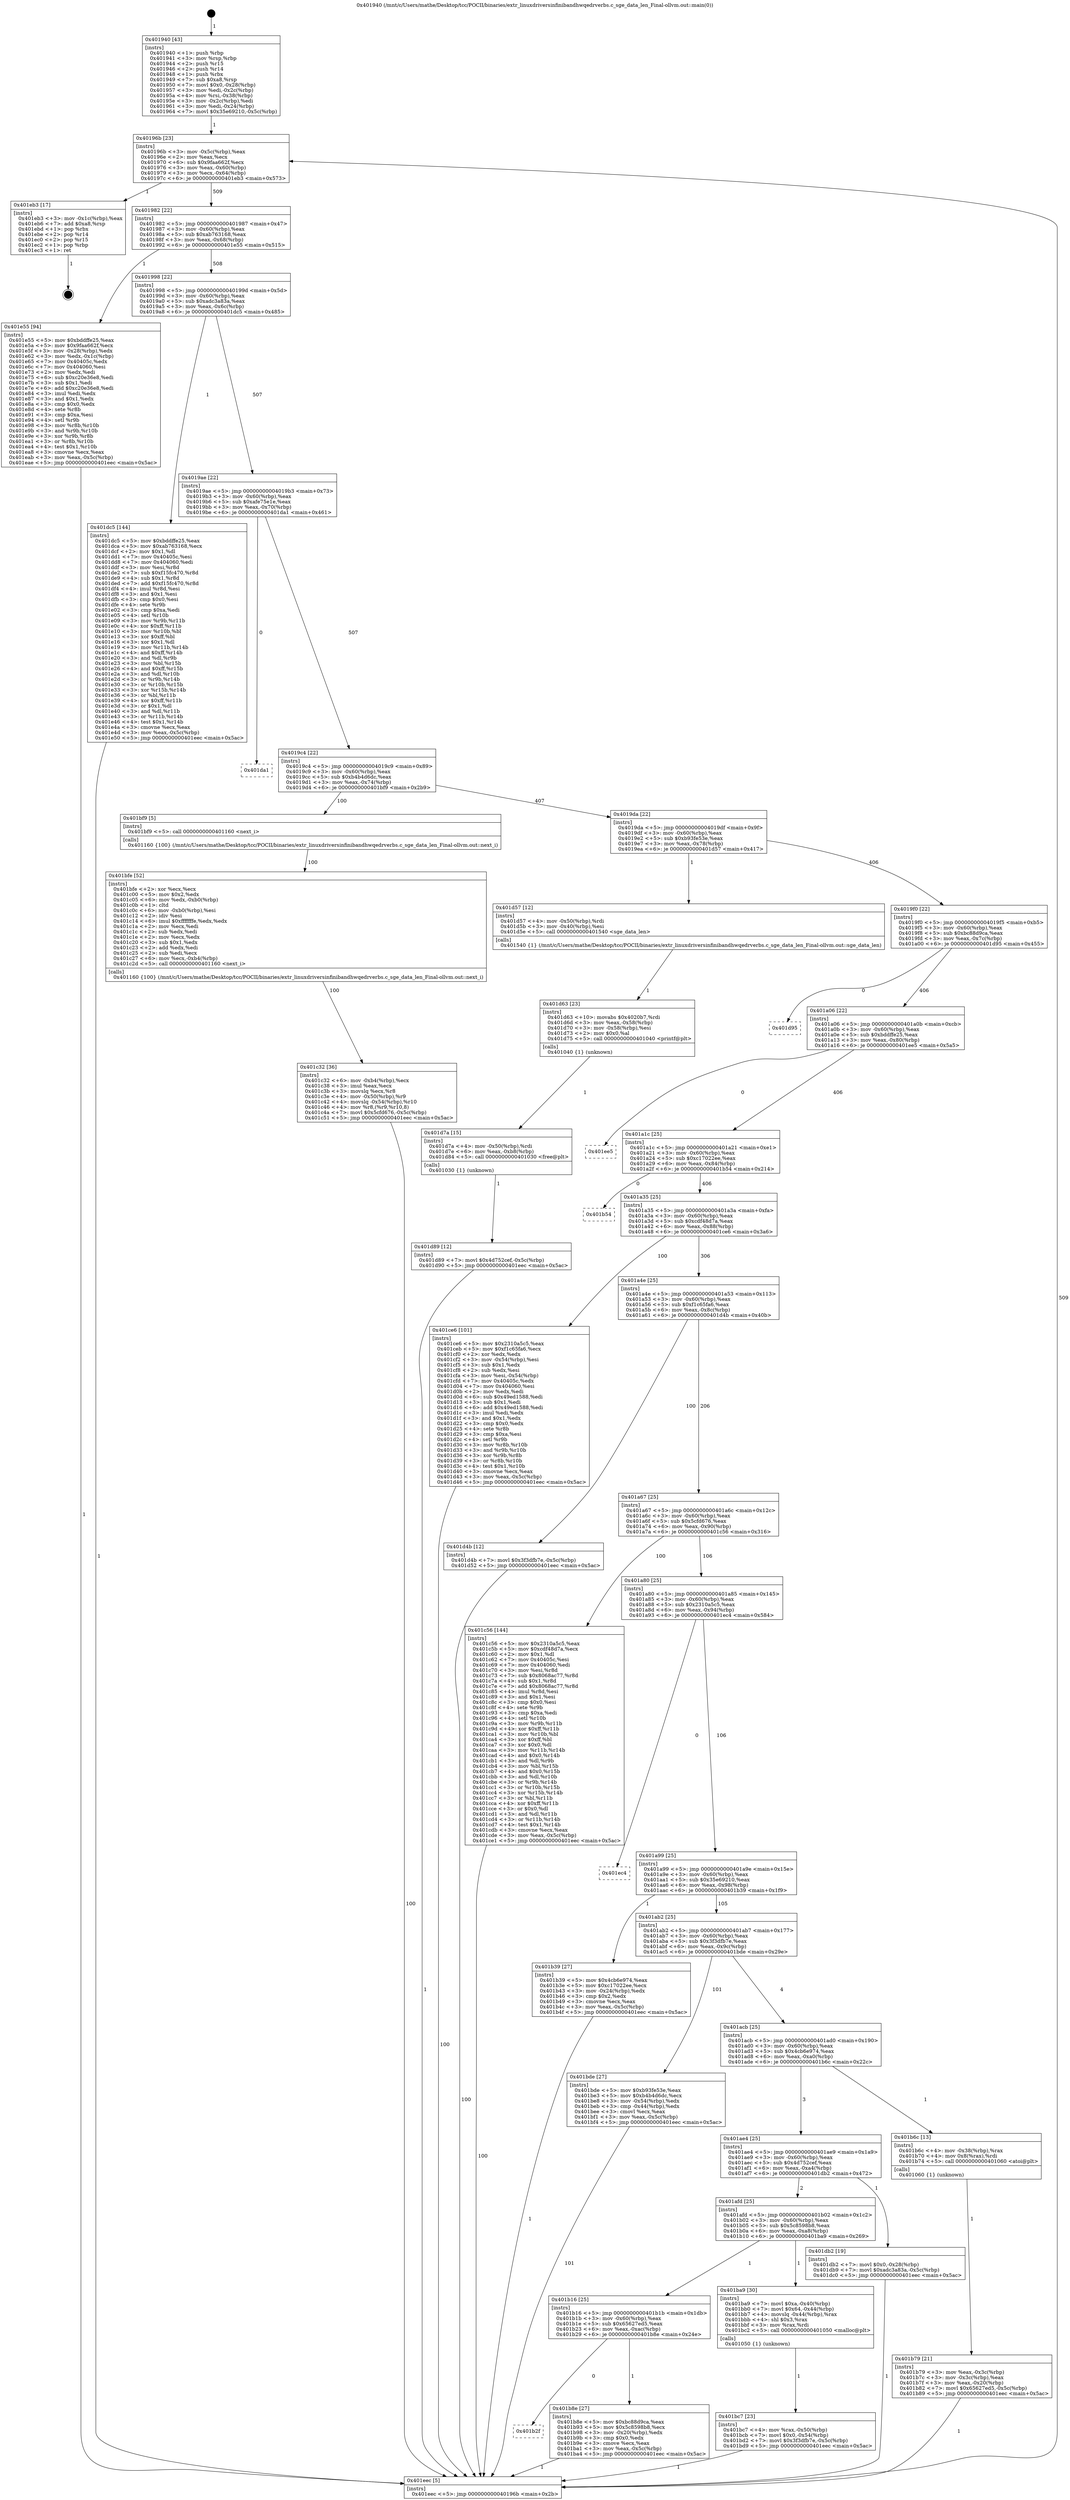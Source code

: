 digraph "0x401940" {
  label = "0x401940 (/mnt/c/Users/mathe/Desktop/tcc/POCII/binaries/extr_linuxdriversinfinibandhwqedrverbs.c_sge_data_len_Final-ollvm.out::main(0))"
  labelloc = "t"
  node[shape=record]

  Entry [label="",width=0.3,height=0.3,shape=circle,fillcolor=black,style=filled]
  "0x40196b" [label="{
     0x40196b [23]\l
     | [instrs]\l
     &nbsp;&nbsp;0x40196b \<+3\>: mov -0x5c(%rbp),%eax\l
     &nbsp;&nbsp;0x40196e \<+2\>: mov %eax,%ecx\l
     &nbsp;&nbsp;0x401970 \<+6\>: sub $0x9faa662f,%ecx\l
     &nbsp;&nbsp;0x401976 \<+3\>: mov %eax,-0x60(%rbp)\l
     &nbsp;&nbsp;0x401979 \<+3\>: mov %ecx,-0x64(%rbp)\l
     &nbsp;&nbsp;0x40197c \<+6\>: je 0000000000401eb3 \<main+0x573\>\l
  }"]
  "0x401eb3" [label="{
     0x401eb3 [17]\l
     | [instrs]\l
     &nbsp;&nbsp;0x401eb3 \<+3\>: mov -0x1c(%rbp),%eax\l
     &nbsp;&nbsp;0x401eb6 \<+7\>: add $0xa8,%rsp\l
     &nbsp;&nbsp;0x401ebd \<+1\>: pop %rbx\l
     &nbsp;&nbsp;0x401ebe \<+2\>: pop %r14\l
     &nbsp;&nbsp;0x401ec0 \<+2\>: pop %r15\l
     &nbsp;&nbsp;0x401ec2 \<+1\>: pop %rbp\l
     &nbsp;&nbsp;0x401ec3 \<+1\>: ret\l
  }"]
  "0x401982" [label="{
     0x401982 [22]\l
     | [instrs]\l
     &nbsp;&nbsp;0x401982 \<+5\>: jmp 0000000000401987 \<main+0x47\>\l
     &nbsp;&nbsp;0x401987 \<+3\>: mov -0x60(%rbp),%eax\l
     &nbsp;&nbsp;0x40198a \<+5\>: sub $0xab763168,%eax\l
     &nbsp;&nbsp;0x40198f \<+3\>: mov %eax,-0x68(%rbp)\l
     &nbsp;&nbsp;0x401992 \<+6\>: je 0000000000401e55 \<main+0x515\>\l
  }"]
  Exit [label="",width=0.3,height=0.3,shape=circle,fillcolor=black,style=filled,peripheries=2]
  "0x401e55" [label="{
     0x401e55 [94]\l
     | [instrs]\l
     &nbsp;&nbsp;0x401e55 \<+5\>: mov $0xbddffe25,%eax\l
     &nbsp;&nbsp;0x401e5a \<+5\>: mov $0x9faa662f,%ecx\l
     &nbsp;&nbsp;0x401e5f \<+3\>: mov -0x28(%rbp),%edx\l
     &nbsp;&nbsp;0x401e62 \<+3\>: mov %edx,-0x1c(%rbp)\l
     &nbsp;&nbsp;0x401e65 \<+7\>: mov 0x40405c,%edx\l
     &nbsp;&nbsp;0x401e6c \<+7\>: mov 0x404060,%esi\l
     &nbsp;&nbsp;0x401e73 \<+2\>: mov %edx,%edi\l
     &nbsp;&nbsp;0x401e75 \<+6\>: sub $0xc20e36e8,%edi\l
     &nbsp;&nbsp;0x401e7b \<+3\>: sub $0x1,%edi\l
     &nbsp;&nbsp;0x401e7e \<+6\>: add $0xc20e36e8,%edi\l
     &nbsp;&nbsp;0x401e84 \<+3\>: imul %edi,%edx\l
     &nbsp;&nbsp;0x401e87 \<+3\>: and $0x1,%edx\l
     &nbsp;&nbsp;0x401e8a \<+3\>: cmp $0x0,%edx\l
     &nbsp;&nbsp;0x401e8d \<+4\>: sete %r8b\l
     &nbsp;&nbsp;0x401e91 \<+3\>: cmp $0xa,%esi\l
     &nbsp;&nbsp;0x401e94 \<+4\>: setl %r9b\l
     &nbsp;&nbsp;0x401e98 \<+3\>: mov %r8b,%r10b\l
     &nbsp;&nbsp;0x401e9b \<+3\>: and %r9b,%r10b\l
     &nbsp;&nbsp;0x401e9e \<+3\>: xor %r9b,%r8b\l
     &nbsp;&nbsp;0x401ea1 \<+3\>: or %r8b,%r10b\l
     &nbsp;&nbsp;0x401ea4 \<+4\>: test $0x1,%r10b\l
     &nbsp;&nbsp;0x401ea8 \<+3\>: cmovne %ecx,%eax\l
     &nbsp;&nbsp;0x401eab \<+3\>: mov %eax,-0x5c(%rbp)\l
     &nbsp;&nbsp;0x401eae \<+5\>: jmp 0000000000401eec \<main+0x5ac\>\l
  }"]
  "0x401998" [label="{
     0x401998 [22]\l
     | [instrs]\l
     &nbsp;&nbsp;0x401998 \<+5\>: jmp 000000000040199d \<main+0x5d\>\l
     &nbsp;&nbsp;0x40199d \<+3\>: mov -0x60(%rbp),%eax\l
     &nbsp;&nbsp;0x4019a0 \<+5\>: sub $0xadc3a83a,%eax\l
     &nbsp;&nbsp;0x4019a5 \<+3\>: mov %eax,-0x6c(%rbp)\l
     &nbsp;&nbsp;0x4019a8 \<+6\>: je 0000000000401dc5 \<main+0x485\>\l
  }"]
  "0x401d89" [label="{
     0x401d89 [12]\l
     | [instrs]\l
     &nbsp;&nbsp;0x401d89 \<+7\>: movl $0x4d752cef,-0x5c(%rbp)\l
     &nbsp;&nbsp;0x401d90 \<+5\>: jmp 0000000000401eec \<main+0x5ac\>\l
  }"]
  "0x401dc5" [label="{
     0x401dc5 [144]\l
     | [instrs]\l
     &nbsp;&nbsp;0x401dc5 \<+5\>: mov $0xbddffe25,%eax\l
     &nbsp;&nbsp;0x401dca \<+5\>: mov $0xab763168,%ecx\l
     &nbsp;&nbsp;0x401dcf \<+2\>: mov $0x1,%dl\l
     &nbsp;&nbsp;0x401dd1 \<+7\>: mov 0x40405c,%esi\l
     &nbsp;&nbsp;0x401dd8 \<+7\>: mov 0x404060,%edi\l
     &nbsp;&nbsp;0x401ddf \<+3\>: mov %esi,%r8d\l
     &nbsp;&nbsp;0x401de2 \<+7\>: sub $0xf15fc470,%r8d\l
     &nbsp;&nbsp;0x401de9 \<+4\>: sub $0x1,%r8d\l
     &nbsp;&nbsp;0x401ded \<+7\>: add $0xf15fc470,%r8d\l
     &nbsp;&nbsp;0x401df4 \<+4\>: imul %r8d,%esi\l
     &nbsp;&nbsp;0x401df8 \<+3\>: and $0x1,%esi\l
     &nbsp;&nbsp;0x401dfb \<+3\>: cmp $0x0,%esi\l
     &nbsp;&nbsp;0x401dfe \<+4\>: sete %r9b\l
     &nbsp;&nbsp;0x401e02 \<+3\>: cmp $0xa,%edi\l
     &nbsp;&nbsp;0x401e05 \<+4\>: setl %r10b\l
     &nbsp;&nbsp;0x401e09 \<+3\>: mov %r9b,%r11b\l
     &nbsp;&nbsp;0x401e0c \<+4\>: xor $0xff,%r11b\l
     &nbsp;&nbsp;0x401e10 \<+3\>: mov %r10b,%bl\l
     &nbsp;&nbsp;0x401e13 \<+3\>: xor $0xff,%bl\l
     &nbsp;&nbsp;0x401e16 \<+3\>: xor $0x1,%dl\l
     &nbsp;&nbsp;0x401e19 \<+3\>: mov %r11b,%r14b\l
     &nbsp;&nbsp;0x401e1c \<+4\>: and $0xff,%r14b\l
     &nbsp;&nbsp;0x401e20 \<+3\>: and %dl,%r9b\l
     &nbsp;&nbsp;0x401e23 \<+3\>: mov %bl,%r15b\l
     &nbsp;&nbsp;0x401e26 \<+4\>: and $0xff,%r15b\l
     &nbsp;&nbsp;0x401e2a \<+3\>: and %dl,%r10b\l
     &nbsp;&nbsp;0x401e2d \<+3\>: or %r9b,%r14b\l
     &nbsp;&nbsp;0x401e30 \<+3\>: or %r10b,%r15b\l
     &nbsp;&nbsp;0x401e33 \<+3\>: xor %r15b,%r14b\l
     &nbsp;&nbsp;0x401e36 \<+3\>: or %bl,%r11b\l
     &nbsp;&nbsp;0x401e39 \<+4\>: xor $0xff,%r11b\l
     &nbsp;&nbsp;0x401e3d \<+3\>: or $0x1,%dl\l
     &nbsp;&nbsp;0x401e40 \<+3\>: and %dl,%r11b\l
     &nbsp;&nbsp;0x401e43 \<+3\>: or %r11b,%r14b\l
     &nbsp;&nbsp;0x401e46 \<+4\>: test $0x1,%r14b\l
     &nbsp;&nbsp;0x401e4a \<+3\>: cmovne %ecx,%eax\l
     &nbsp;&nbsp;0x401e4d \<+3\>: mov %eax,-0x5c(%rbp)\l
     &nbsp;&nbsp;0x401e50 \<+5\>: jmp 0000000000401eec \<main+0x5ac\>\l
  }"]
  "0x4019ae" [label="{
     0x4019ae [22]\l
     | [instrs]\l
     &nbsp;&nbsp;0x4019ae \<+5\>: jmp 00000000004019b3 \<main+0x73\>\l
     &nbsp;&nbsp;0x4019b3 \<+3\>: mov -0x60(%rbp),%eax\l
     &nbsp;&nbsp;0x4019b6 \<+5\>: sub $0xafe75e1e,%eax\l
     &nbsp;&nbsp;0x4019bb \<+3\>: mov %eax,-0x70(%rbp)\l
     &nbsp;&nbsp;0x4019be \<+6\>: je 0000000000401da1 \<main+0x461\>\l
  }"]
  "0x401d7a" [label="{
     0x401d7a [15]\l
     | [instrs]\l
     &nbsp;&nbsp;0x401d7a \<+4\>: mov -0x50(%rbp),%rdi\l
     &nbsp;&nbsp;0x401d7e \<+6\>: mov %eax,-0xb8(%rbp)\l
     &nbsp;&nbsp;0x401d84 \<+5\>: call 0000000000401030 \<free@plt\>\l
     | [calls]\l
     &nbsp;&nbsp;0x401030 \{1\} (unknown)\l
  }"]
  "0x401da1" [label="{
     0x401da1\l
  }", style=dashed]
  "0x4019c4" [label="{
     0x4019c4 [22]\l
     | [instrs]\l
     &nbsp;&nbsp;0x4019c4 \<+5\>: jmp 00000000004019c9 \<main+0x89\>\l
     &nbsp;&nbsp;0x4019c9 \<+3\>: mov -0x60(%rbp),%eax\l
     &nbsp;&nbsp;0x4019cc \<+5\>: sub $0xb4b4d6dc,%eax\l
     &nbsp;&nbsp;0x4019d1 \<+3\>: mov %eax,-0x74(%rbp)\l
     &nbsp;&nbsp;0x4019d4 \<+6\>: je 0000000000401bf9 \<main+0x2b9\>\l
  }"]
  "0x401d63" [label="{
     0x401d63 [23]\l
     | [instrs]\l
     &nbsp;&nbsp;0x401d63 \<+10\>: movabs $0x4020b7,%rdi\l
     &nbsp;&nbsp;0x401d6d \<+3\>: mov %eax,-0x58(%rbp)\l
     &nbsp;&nbsp;0x401d70 \<+3\>: mov -0x58(%rbp),%esi\l
     &nbsp;&nbsp;0x401d73 \<+2\>: mov $0x0,%al\l
     &nbsp;&nbsp;0x401d75 \<+5\>: call 0000000000401040 \<printf@plt\>\l
     | [calls]\l
     &nbsp;&nbsp;0x401040 \{1\} (unknown)\l
  }"]
  "0x401bf9" [label="{
     0x401bf9 [5]\l
     | [instrs]\l
     &nbsp;&nbsp;0x401bf9 \<+5\>: call 0000000000401160 \<next_i\>\l
     | [calls]\l
     &nbsp;&nbsp;0x401160 \{100\} (/mnt/c/Users/mathe/Desktop/tcc/POCII/binaries/extr_linuxdriversinfinibandhwqedrverbs.c_sge_data_len_Final-ollvm.out::next_i)\l
  }"]
  "0x4019da" [label="{
     0x4019da [22]\l
     | [instrs]\l
     &nbsp;&nbsp;0x4019da \<+5\>: jmp 00000000004019df \<main+0x9f\>\l
     &nbsp;&nbsp;0x4019df \<+3\>: mov -0x60(%rbp),%eax\l
     &nbsp;&nbsp;0x4019e2 \<+5\>: sub $0xb93fe53e,%eax\l
     &nbsp;&nbsp;0x4019e7 \<+3\>: mov %eax,-0x78(%rbp)\l
     &nbsp;&nbsp;0x4019ea \<+6\>: je 0000000000401d57 \<main+0x417\>\l
  }"]
  "0x401c32" [label="{
     0x401c32 [36]\l
     | [instrs]\l
     &nbsp;&nbsp;0x401c32 \<+6\>: mov -0xb4(%rbp),%ecx\l
     &nbsp;&nbsp;0x401c38 \<+3\>: imul %eax,%ecx\l
     &nbsp;&nbsp;0x401c3b \<+3\>: movslq %ecx,%r8\l
     &nbsp;&nbsp;0x401c3e \<+4\>: mov -0x50(%rbp),%r9\l
     &nbsp;&nbsp;0x401c42 \<+4\>: movslq -0x54(%rbp),%r10\l
     &nbsp;&nbsp;0x401c46 \<+4\>: mov %r8,(%r9,%r10,8)\l
     &nbsp;&nbsp;0x401c4a \<+7\>: movl $0x5cfd676,-0x5c(%rbp)\l
     &nbsp;&nbsp;0x401c51 \<+5\>: jmp 0000000000401eec \<main+0x5ac\>\l
  }"]
  "0x401d57" [label="{
     0x401d57 [12]\l
     | [instrs]\l
     &nbsp;&nbsp;0x401d57 \<+4\>: mov -0x50(%rbp),%rdi\l
     &nbsp;&nbsp;0x401d5b \<+3\>: mov -0x40(%rbp),%esi\l
     &nbsp;&nbsp;0x401d5e \<+5\>: call 0000000000401540 \<sge_data_len\>\l
     | [calls]\l
     &nbsp;&nbsp;0x401540 \{1\} (/mnt/c/Users/mathe/Desktop/tcc/POCII/binaries/extr_linuxdriversinfinibandhwqedrverbs.c_sge_data_len_Final-ollvm.out::sge_data_len)\l
  }"]
  "0x4019f0" [label="{
     0x4019f0 [22]\l
     | [instrs]\l
     &nbsp;&nbsp;0x4019f0 \<+5\>: jmp 00000000004019f5 \<main+0xb5\>\l
     &nbsp;&nbsp;0x4019f5 \<+3\>: mov -0x60(%rbp),%eax\l
     &nbsp;&nbsp;0x4019f8 \<+5\>: sub $0xbc88d9ca,%eax\l
     &nbsp;&nbsp;0x4019fd \<+3\>: mov %eax,-0x7c(%rbp)\l
     &nbsp;&nbsp;0x401a00 \<+6\>: je 0000000000401d95 \<main+0x455\>\l
  }"]
  "0x401bfe" [label="{
     0x401bfe [52]\l
     | [instrs]\l
     &nbsp;&nbsp;0x401bfe \<+2\>: xor %ecx,%ecx\l
     &nbsp;&nbsp;0x401c00 \<+5\>: mov $0x2,%edx\l
     &nbsp;&nbsp;0x401c05 \<+6\>: mov %edx,-0xb0(%rbp)\l
     &nbsp;&nbsp;0x401c0b \<+1\>: cltd\l
     &nbsp;&nbsp;0x401c0c \<+6\>: mov -0xb0(%rbp),%esi\l
     &nbsp;&nbsp;0x401c12 \<+2\>: idiv %esi\l
     &nbsp;&nbsp;0x401c14 \<+6\>: imul $0xfffffffe,%edx,%edx\l
     &nbsp;&nbsp;0x401c1a \<+2\>: mov %ecx,%edi\l
     &nbsp;&nbsp;0x401c1c \<+2\>: sub %edx,%edi\l
     &nbsp;&nbsp;0x401c1e \<+2\>: mov %ecx,%edx\l
     &nbsp;&nbsp;0x401c20 \<+3\>: sub $0x1,%edx\l
     &nbsp;&nbsp;0x401c23 \<+2\>: add %edx,%edi\l
     &nbsp;&nbsp;0x401c25 \<+2\>: sub %edi,%ecx\l
     &nbsp;&nbsp;0x401c27 \<+6\>: mov %ecx,-0xb4(%rbp)\l
     &nbsp;&nbsp;0x401c2d \<+5\>: call 0000000000401160 \<next_i\>\l
     | [calls]\l
     &nbsp;&nbsp;0x401160 \{100\} (/mnt/c/Users/mathe/Desktop/tcc/POCII/binaries/extr_linuxdriversinfinibandhwqedrverbs.c_sge_data_len_Final-ollvm.out::next_i)\l
  }"]
  "0x401d95" [label="{
     0x401d95\l
  }", style=dashed]
  "0x401a06" [label="{
     0x401a06 [22]\l
     | [instrs]\l
     &nbsp;&nbsp;0x401a06 \<+5\>: jmp 0000000000401a0b \<main+0xcb\>\l
     &nbsp;&nbsp;0x401a0b \<+3\>: mov -0x60(%rbp),%eax\l
     &nbsp;&nbsp;0x401a0e \<+5\>: sub $0xbddffe25,%eax\l
     &nbsp;&nbsp;0x401a13 \<+3\>: mov %eax,-0x80(%rbp)\l
     &nbsp;&nbsp;0x401a16 \<+6\>: je 0000000000401ee5 \<main+0x5a5\>\l
  }"]
  "0x401bc7" [label="{
     0x401bc7 [23]\l
     | [instrs]\l
     &nbsp;&nbsp;0x401bc7 \<+4\>: mov %rax,-0x50(%rbp)\l
     &nbsp;&nbsp;0x401bcb \<+7\>: movl $0x0,-0x54(%rbp)\l
     &nbsp;&nbsp;0x401bd2 \<+7\>: movl $0x3f3dfb7e,-0x5c(%rbp)\l
     &nbsp;&nbsp;0x401bd9 \<+5\>: jmp 0000000000401eec \<main+0x5ac\>\l
  }"]
  "0x401ee5" [label="{
     0x401ee5\l
  }", style=dashed]
  "0x401a1c" [label="{
     0x401a1c [25]\l
     | [instrs]\l
     &nbsp;&nbsp;0x401a1c \<+5\>: jmp 0000000000401a21 \<main+0xe1\>\l
     &nbsp;&nbsp;0x401a21 \<+3\>: mov -0x60(%rbp),%eax\l
     &nbsp;&nbsp;0x401a24 \<+5\>: sub $0xc17022ee,%eax\l
     &nbsp;&nbsp;0x401a29 \<+6\>: mov %eax,-0x84(%rbp)\l
     &nbsp;&nbsp;0x401a2f \<+6\>: je 0000000000401b54 \<main+0x214\>\l
  }"]
  "0x401b2f" [label="{
     0x401b2f\l
  }", style=dashed]
  "0x401b54" [label="{
     0x401b54\l
  }", style=dashed]
  "0x401a35" [label="{
     0x401a35 [25]\l
     | [instrs]\l
     &nbsp;&nbsp;0x401a35 \<+5\>: jmp 0000000000401a3a \<main+0xfa\>\l
     &nbsp;&nbsp;0x401a3a \<+3\>: mov -0x60(%rbp),%eax\l
     &nbsp;&nbsp;0x401a3d \<+5\>: sub $0xcdf48d7a,%eax\l
     &nbsp;&nbsp;0x401a42 \<+6\>: mov %eax,-0x88(%rbp)\l
     &nbsp;&nbsp;0x401a48 \<+6\>: je 0000000000401ce6 \<main+0x3a6\>\l
  }"]
  "0x401b8e" [label="{
     0x401b8e [27]\l
     | [instrs]\l
     &nbsp;&nbsp;0x401b8e \<+5\>: mov $0xbc88d9ca,%eax\l
     &nbsp;&nbsp;0x401b93 \<+5\>: mov $0x5c8598b8,%ecx\l
     &nbsp;&nbsp;0x401b98 \<+3\>: mov -0x20(%rbp),%edx\l
     &nbsp;&nbsp;0x401b9b \<+3\>: cmp $0x0,%edx\l
     &nbsp;&nbsp;0x401b9e \<+3\>: cmove %ecx,%eax\l
     &nbsp;&nbsp;0x401ba1 \<+3\>: mov %eax,-0x5c(%rbp)\l
     &nbsp;&nbsp;0x401ba4 \<+5\>: jmp 0000000000401eec \<main+0x5ac\>\l
  }"]
  "0x401ce6" [label="{
     0x401ce6 [101]\l
     | [instrs]\l
     &nbsp;&nbsp;0x401ce6 \<+5\>: mov $0x2310a5c5,%eax\l
     &nbsp;&nbsp;0x401ceb \<+5\>: mov $0xf1c65fa6,%ecx\l
     &nbsp;&nbsp;0x401cf0 \<+2\>: xor %edx,%edx\l
     &nbsp;&nbsp;0x401cf2 \<+3\>: mov -0x54(%rbp),%esi\l
     &nbsp;&nbsp;0x401cf5 \<+3\>: sub $0x1,%edx\l
     &nbsp;&nbsp;0x401cf8 \<+2\>: sub %edx,%esi\l
     &nbsp;&nbsp;0x401cfa \<+3\>: mov %esi,-0x54(%rbp)\l
     &nbsp;&nbsp;0x401cfd \<+7\>: mov 0x40405c,%edx\l
     &nbsp;&nbsp;0x401d04 \<+7\>: mov 0x404060,%esi\l
     &nbsp;&nbsp;0x401d0b \<+2\>: mov %edx,%edi\l
     &nbsp;&nbsp;0x401d0d \<+6\>: sub $0x49ed1588,%edi\l
     &nbsp;&nbsp;0x401d13 \<+3\>: sub $0x1,%edi\l
     &nbsp;&nbsp;0x401d16 \<+6\>: add $0x49ed1588,%edi\l
     &nbsp;&nbsp;0x401d1c \<+3\>: imul %edi,%edx\l
     &nbsp;&nbsp;0x401d1f \<+3\>: and $0x1,%edx\l
     &nbsp;&nbsp;0x401d22 \<+3\>: cmp $0x0,%edx\l
     &nbsp;&nbsp;0x401d25 \<+4\>: sete %r8b\l
     &nbsp;&nbsp;0x401d29 \<+3\>: cmp $0xa,%esi\l
     &nbsp;&nbsp;0x401d2c \<+4\>: setl %r9b\l
     &nbsp;&nbsp;0x401d30 \<+3\>: mov %r8b,%r10b\l
     &nbsp;&nbsp;0x401d33 \<+3\>: and %r9b,%r10b\l
     &nbsp;&nbsp;0x401d36 \<+3\>: xor %r9b,%r8b\l
     &nbsp;&nbsp;0x401d39 \<+3\>: or %r8b,%r10b\l
     &nbsp;&nbsp;0x401d3c \<+4\>: test $0x1,%r10b\l
     &nbsp;&nbsp;0x401d40 \<+3\>: cmovne %ecx,%eax\l
     &nbsp;&nbsp;0x401d43 \<+3\>: mov %eax,-0x5c(%rbp)\l
     &nbsp;&nbsp;0x401d46 \<+5\>: jmp 0000000000401eec \<main+0x5ac\>\l
  }"]
  "0x401a4e" [label="{
     0x401a4e [25]\l
     | [instrs]\l
     &nbsp;&nbsp;0x401a4e \<+5\>: jmp 0000000000401a53 \<main+0x113\>\l
     &nbsp;&nbsp;0x401a53 \<+3\>: mov -0x60(%rbp),%eax\l
     &nbsp;&nbsp;0x401a56 \<+5\>: sub $0xf1c65fa6,%eax\l
     &nbsp;&nbsp;0x401a5b \<+6\>: mov %eax,-0x8c(%rbp)\l
     &nbsp;&nbsp;0x401a61 \<+6\>: je 0000000000401d4b \<main+0x40b\>\l
  }"]
  "0x401b16" [label="{
     0x401b16 [25]\l
     | [instrs]\l
     &nbsp;&nbsp;0x401b16 \<+5\>: jmp 0000000000401b1b \<main+0x1db\>\l
     &nbsp;&nbsp;0x401b1b \<+3\>: mov -0x60(%rbp),%eax\l
     &nbsp;&nbsp;0x401b1e \<+5\>: sub $0x65627ed5,%eax\l
     &nbsp;&nbsp;0x401b23 \<+6\>: mov %eax,-0xac(%rbp)\l
     &nbsp;&nbsp;0x401b29 \<+6\>: je 0000000000401b8e \<main+0x24e\>\l
  }"]
  "0x401d4b" [label="{
     0x401d4b [12]\l
     | [instrs]\l
     &nbsp;&nbsp;0x401d4b \<+7\>: movl $0x3f3dfb7e,-0x5c(%rbp)\l
     &nbsp;&nbsp;0x401d52 \<+5\>: jmp 0000000000401eec \<main+0x5ac\>\l
  }"]
  "0x401a67" [label="{
     0x401a67 [25]\l
     | [instrs]\l
     &nbsp;&nbsp;0x401a67 \<+5\>: jmp 0000000000401a6c \<main+0x12c\>\l
     &nbsp;&nbsp;0x401a6c \<+3\>: mov -0x60(%rbp),%eax\l
     &nbsp;&nbsp;0x401a6f \<+5\>: sub $0x5cfd676,%eax\l
     &nbsp;&nbsp;0x401a74 \<+6\>: mov %eax,-0x90(%rbp)\l
     &nbsp;&nbsp;0x401a7a \<+6\>: je 0000000000401c56 \<main+0x316\>\l
  }"]
  "0x401ba9" [label="{
     0x401ba9 [30]\l
     | [instrs]\l
     &nbsp;&nbsp;0x401ba9 \<+7\>: movl $0xa,-0x40(%rbp)\l
     &nbsp;&nbsp;0x401bb0 \<+7\>: movl $0x64,-0x44(%rbp)\l
     &nbsp;&nbsp;0x401bb7 \<+4\>: movslq -0x44(%rbp),%rax\l
     &nbsp;&nbsp;0x401bbb \<+4\>: shl $0x3,%rax\l
     &nbsp;&nbsp;0x401bbf \<+3\>: mov %rax,%rdi\l
     &nbsp;&nbsp;0x401bc2 \<+5\>: call 0000000000401050 \<malloc@plt\>\l
     | [calls]\l
     &nbsp;&nbsp;0x401050 \{1\} (unknown)\l
  }"]
  "0x401c56" [label="{
     0x401c56 [144]\l
     | [instrs]\l
     &nbsp;&nbsp;0x401c56 \<+5\>: mov $0x2310a5c5,%eax\l
     &nbsp;&nbsp;0x401c5b \<+5\>: mov $0xcdf48d7a,%ecx\l
     &nbsp;&nbsp;0x401c60 \<+2\>: mov $0x1,%dl\l
     &nbsp;&nbsp;0x401c62 \<+7\>: mov 0x40405c,%esi\l
     &nbsp;&nbsp;0x401c69 \<+7\>: mov 0x404060,%edi\l
     &nbsp;&nbsp;0x401c70 \<+3\>: mov %esi,%r8d\l
     &nbsp;&nbsp;0x401c73 \<+7\>: sub $0x8068ac77,%r8d\l
     &nbsp;&nbsp;0x401c7a \<+4\>: sub $0x1,%r8d\l
     &nbsp;&nbsp;0x401c7e \<+7\>: add $0x8068ac77,%r8d\l
     &nbsp;&nbsp;0x401c85 \<+4\>: imul %r8d,%esi\l
     &nbsp;&nbsp;0x401c89 \<+3\>: and $0x1,%esi\l
     &nbsp;&nbsp;0x401c8c \<+3\>: cmp $0x0,%esi\l
     &nbsp;&nbsp;0x401c8f \<+4\>: sete %r9b\l
     &nbsp;&nbsp;0x401c93 \<+3\>: cmp $0xa,%edi\l
     &nbsp;&nbsp;0x401c96 \<+4\>: setl %r10b\l
     &nbsp;&nbsp;0x401c9a \<+3\>: mov %r9b,%r11b\l
     &nbsp;&nbsp;0x401c9d \<+4\>: xor $0xff,%r11b\l
     &nbsp;&nbsp;0x401ca1 \<+3\>: mov %r10b,%bl\l
     &nbsp;&nbsp;0x401ca4 \<+3\>: xor $0xff,%bl\l
     &nbsp;&nbsp;0x401ca7 \<+3\>: xor $0x0,%dl\l
     &nbsp;&nbsp;0x401caa \<+3\>: mov %r11b,%r14b\l
     &nbsp;&nbsp;0x401cad \<+4\>: and $0x0,%r14b\l
     &nbsp;&nbsp;0x401cb1 \<+3\>: and %dl,%r9b\l
     &nbsp;&nbsp;0x401cb4 \<+3\>: mov %bl,%r15b\l
     &nbsp;&nbsp;0x401cb7 \<+4\>: and $0x0,%r15b\l
     &nbsp;&nbsp;0x401cbb \<+3\>: and %dl,%r10b\l
     &nbsp;&nbsp;0x401cbe \<+3\>: or %r9b,%r14b\l
     &nbsp;&nbsp;0x401cc1 \<+3\>: or %r10b,%r15b\l
     &nbsp;&nbsp;0x401cc4 \<+3\>: xor %r15b,%r14b\l
     &nbsp;&nbsp;0x401cc7 \<+3\>: or %bl,%r11b\l
     &nbsp;&nbsp;0x401cca \<+4\>: xor $0xff,%r11b\l
     &nbsp;&nbsp;0x401cce \<+3\>: or $0x0,%dl\l
     &nbsp;&nbsp;0x401cd1 \<+3\>: and %dl,%r11b\l
     &nbsp;&nbsp;0x401cd4 \<+3\>: or %r11b,%r14b\l
     &nbsp;&nbsp;0x401cd7 \<+4\>: test $0x1,%r14b\l
     &nbsp;&nbsp;0x401cdb \<+3\>: cmovne %ecx,%eax\l
     &nbsp;&nbsp;0x401cde \<+3\>: mov %eax,-0x5c(%rbp)\l
     &nbsp;&nbsp;0x401ce1 \<+5\>: jmp 0000000000401eec \<main+0x5ac\>\l
  }"]
  "0x401a80" [label="{
     0x401a80 [25]\l
     | [instrs]\l
     &nbsp;&nbsp;0x401a80 \<+5\>: jmp 0000000000401a85 \<main+0x145\>\l
     &nbsp;&nbsp;0x401a85 \<+3\>: mov -0x60(%rbp),%eax\l
     &nbsp;&nbsp;0x401a88 \<+5\>: sub $0x2310a5c5,%eax\l
     &nbsp;&nbsp;0x401a8d \<+6\>: mov %eax,-0x94(%rbp)\l
     &nbsp;&nbsp;0x401a93 \<+6\>: je 0000000000401ec4 \<main+0x584\>\l
  }"]
  "0x401afd" [label="{
     0x401afd [25]\l
     | [instrs]\l
     &nbsp;&nbsp;0x401afd \<+5\>: jmp 0000000000401b02 \<main+0x1c2\>\l
     &nbsp;&nbsp;0x401b02 \<+3\>: mov -0x60(%rbp),%eax\l
     &nbsp;&nbsp;0x401b05 \<+5\>: sub $0x5c8598b8,%eax\l
     &nbsp;&nbsp;0x401b0a \<+6\>: mov %eax,-0xa8(%rbp)\l
     &nbsp;&nbsp;0x401b10 \<+6\>: je 0000000000401ba9 \<main+0x269\>\l
  }"]
  "0x401ec4" [label="{
     0x401ec4\l
  }", style=dashed]
  "0x401a99" [label="{
     0x401a99 [25]\l
     | [instrs]\l
     &nbsp;&nbsp;0x401a99 \<+5\>: jmp 0000000000401a9e \<main+0x15e\>\l
     &nbsp;&nbsp;0x401a9e \<+3\>: mov -0x60(%rbp),%eax\l
     &nbsp;&nbsp;0x401aa1 \<+5\>: sub $0x35e69210,%eax\l
     &nbsp;&nbsp;0x401aa6 \<+6\>: mov %eax,-0x98(%rbp)\l
     &nbsp;&nbsp;0x401aac \<+6\>: je 0000000000401b39 \<main+0x1f9\>\l
  }"]
  "0x401db2" [label="{
     0x401db2 [19]\l
     | [instrs]\l
     &nbsp;&nbsp;0x401db2 \<+7\>: movl $0x0,-0x28(%rbp)\l
     &nbsp;&nbsp;0x401db9 \<+7\>: movl $0xadc3a83a,-0x5c(%rbp)\l
     &nbsp;&nbsp;0x401dc0 \<+5\>: jmp 0000000000401eec \<main+0x5ac\>\l
  }"]
  "0x401b39" [label="{
     0x401b39 [27]\l
     | [instrs]\l
     &nbsp;&nbsp;0x401b39 \<+5\>: mov $0x4cb6e974,%eax\l
     &nbsp;&nbsp;0x401b3e \<+5\>: mov $0xc17022ee,%ecx\l
     &nbsp;&nbsp;0x401b43 \<+3\>: mov -0x24(%rbp),%edx\l
     &nbsp;&nbsp;0x401b46 \<+3\>: cmp $0x2,%edx\l
     &nbsp;&nbsp;0x401b49 \<+3\>: cmovne %ecx,%eax\l
     &nbsp;&nbsp;0x401b4c \<+3\>: mov %eax,-0x5c(%rbp)\l
     &nbsp;&nbsp;0x401b4f \<+5\>: jmp 0000000000401eec \<main+0x5ac\>\l
  }"]
  "0x401ab2" [label="{
     0x401ab2 [25]\l
     | [instrs]\l
     &nbsp;&nbsp;0x401ab2 \<+5\>: jmp 0000000000401ab7 \<main+0x177\>\l
     &nbsp;&nbsp;0x401ab7 \<+3\>: mov -0x60(%rbp),%eax\l
     &nbsp;&nbsp;0x401aba \<+5\>: sub $0x3f3dfb7e,%eax\l
     &nbsp;&nbsp;0x401abf \<+6\>: mov %eax,-0x9c(%rbp)\l
     &nbsp;&nbsp;0x401ac5 \<+6\>: je 0000000000401bde \<main+0x29e\>\l
  }"]
  "0x401eec" [label="{
     0x401eec [5]\l
     | [instrs]\l
     &nbsp;&nbsp;0x401eec \<+5\>: jmp 000000000040196b \<main+0x2b\>\l
  }"]
  "0x401940" [label="{
     0x401940 [43]\l
     | [instrs]\l
     &nbsp;&nbsp;0x401940 \<+1\>: push %rbp\l
     &nbsp;&nbsp;0x401941 \<+3\>: mov %rsp,%rbp\l
     &nbsp;&nbsp;0x401944 \<+2\>: push %r15\l
     &nbsp;&nbsp;0x401946 \<+2\>: push %r14\l
     &nbsp;&nbsp;0x401948 \<+1\>: push %rbx\l
     &nbsp;&nbsp;0x401949 \<+7\>: sub $0xa8,%rsp\l
     &nbsp;&nbsp;0x401950 \<+7\>: movl $0x0,-0x28(%rbp)\l
     &nbsp;&nbsp;0x401957 \<+3\>: mov %edi,-0x2c(%rbp)\l
     &nbsp;&nbsp;0x40195a \<+4\>: mov %rsi,-0x38(%rbp)\l
     &nbsp;&nbsp;0x40195e \<+3\>: mov -0x2c(%rbp),%edi\l
     &nbsp;&nbsp;0x401961 \<+3\>: mov %edi,-0x24(%rbp)\l
     &nbsp;&nbsp;0x401964 \<+7\>: movl $0x35e69210,-0x5c(%rbp)\l
  }"]
  "0x401b79" [label="{
     0x401b79 [21]\l
     | [instrs]\l
     &nbsp;&nbsp;0x401b79 \<+3\>: mov %eax,-0x3c(%rbp)\l
     &nbsp;&nbsp;0x401b7c \<+3\>: mov -0x3c(%rbp),%eax\l
     &nbsp;&nbsp;0x401b7f \<+3\>: mov %eax,-0x20(%rbp)\l
     &nbsp;&nbsp;0x401b82 \<+7\>: movl $0x65627ed5,-0x5c(%rbp)\l
     &nbsp;&nbsp;0x401b89 \<+5\>: jmp 0000000000401eec \<main+0x5ac\>\l
  }"]
  "0x401bde" [label="{
     0x401bde [27]\l
     | [instrs]\l
     &nbsp;&nbsp;0x401bde \<+5\>: mov $0xb93fe53e,%eax\l
     &nbsp;&nbsp;0x401be3 \<+5\>: mov $0xb4b4d6dc,%ecx\l
     &nbsp;&nbsp;0x401be8 \<+3\>: mov -0x54(%rbp),%edx\l
     &nbsp;&nbsp;0x401beb \<+3\>: cmp -0x44(%rbp),%edx\l
     &nbsp;&nbsp;0x401bee \<+3\>: cmovl %ecx,%eax\l
     &nbsp;&nbsp;0x401bf1 \<+3\>: mov %eax,-0x5c(%rbp)\l
     &nbsp;&nbsp;0x401bf4 \<+5\>: jmp 0000000000401eec \<main+0x5ac\>\l
  }"]
  "0x401acb" [label="{
     0x401acb [25]\l
     | [instrs]\l
     &nbsp;&nbsp;0x401acb \<+5\>: jmp 0000000000401ad0 \<main+0x190\>\l
     &nbsp;&nbsp;0x401ad0 \<+3\>: mov -0x60(%rbp),%eax\l
     &nbsp;&nbsp;0x401ad3 \<+5\>: sub $0x4cb6e974,%eax\l
     &nbsp;&nbsp;0x401ad8 \<+6\>: mov %eax,-0xa0(%rbp)\l
     &nbsp;&nbsp;0x401ade \<+6\>: je 0000000000401b6c \<main+0x22c\>\l
  }"]
  "0x401ae4" [label="{
     0x401ae4 [25]\l
     | [instrs]\l
     &nbsp;&nbsp;0x401ae4 \<+5\>: jmp 0000000000401ae9 \<main+0x1a9\>\l
     &nbsp;&nbsp;0x401ae9 \<+3\>: mov -0x60(%rbp),%eax\l
     &nbsp;&nbsp;0x401aec \<+5\>: sub $0x4d752cef,%eax\l
     &nbsp;&nbsp;0x401af1 \<+6\>: mov %eax,-0xa4(%rbp)\l
     &nbsp;&nbsp;0x401af7 \<+6\>: je 0000000000401db2 \<main+0x472\>\l
  }"]
  "0x401b6c" [label="{
     0x401b6c [13]\l
     | [instrs]\l
     &nbsp;&nbsp;0x401b6c \<+4\>: mov -0x38(%rbp),%rax\l
     &nbsp;&nbsp;0x401b70 \<+4\>: mov 0x8(%rax),%rdi\l
     &nbsp;&nbsp;0x401b74 \<+5\>: call 0000000000401060 \<atoi@plt\>\l
     | [calls]\l
     &nbsp;&nbsp;0x401060 \{1\} (unknown)\l
  }"]
  Entry -> "0x401940" [label=" 1"]
  "0x40196b" -> "0x401eb3" [label=" 1"]
  "0x40196b" -> "0x401982" [label=" 509"]
  "0x401eb3" -> Exit [label=" 1"]
  "0x401982" -> "0x401e55" [label=" 1"]
  "0x401982" -> "0x401998" [label=" 508"]
  "0x401e55" -> "0x401eec" [label=" 1"]
  "0x401998" -> "0x401dc5" [label=" 1"]
  "0x401998" -> "0x4019ae" [label=" 507"]
  "0x401dc5" -> "0x401eec" [label=" 1"]
  "0x4019ae" -> "0x401da1" [label=" 0"]
  "0x4019ae" -> "0x4019c4" [label=" 507"]
  "0x401db2" -> "0x401eec" [label=" 1"]
  "0x4019c4" -> "0x401bf9" [label=" 100"]
  "0x4019c4" -> "0x4019da" [label=" 407"]
  "0x401d89" -> "0x401eec" [label=" 1"]
  "0x4019da" -> "0x401d57" [label=" 1"]
  "0x4019da" -> "0x4019f0" [label=" 406"]
  "0x401d7a" -> "0x401d89" [label=" 1"]
  "0x4019f0" -> "0x401d95" [label=" 0"]
  "0x4019f0" -> "0x401a06" [label=" 406"]
  "0x401d63" -> "0x401d7a" [label=" 1"]
  "0x401a06" -> "0x401ee5" [label=" 0"]
  "0x401a06" -> "0x401a1c" [label=" 406"]
  "0x401d57" -> "0x401d63" [label=" 1"]
  "0x401a1c" -> "0x401b54" [label=" 0"]
  "0x401a1c" -> "0x401a35" [label=" 406"]
  "0x401d4b" -> "0x401eec" [label=" 100"]
  "0x401a35" -> "0x401ce6" [label=" 100"]
  "0x401a35" -> "0x401a4e" [label=" 306"]
  "0x401ce6" -> "0x401eec" [label=" 100"]
  "0x401a4e" -> "0x401d4b" [label=" 100"]
  "0x401a4e" -> "0x401a67" [label=" 206"]
  "0x401c32" -> "0x401eec" [label=" 100"]
  "0x401a67" -> "0x401c56" [label=" 100"]
  "0x401a67" -> "0x401a80" [label=" 106"]
  "0x401bfe" -> "0x401c32" [label=" 100"]
  "0x401a80" -> "0x401ec4" [label=" 0"]
  "0x401a80" -> "0x401a99" [label=" 106"]
  "0x401bde" -> "0x401eec" [label=" 101"]
  "0x401a99" -> "0x401b39" [label=" 1"]
  "0x401a99" -> "0x401ab2" [label=" 105"]
  "0x401b39" -> "0x401eec" [label=" 1"]
  "0x401940" -> "0x40196b" [label=" 1"]
  "0x401eec" -> "0x40196b" [label=" 509"]
  "0x401bc7" -> "0x401eec" [label=" 1"]
  "0x401ab2" -> "0x401bde" [label=" 101"]
  "0x401ab2" -> "0x401acb" [label=" 4"]
  "0x401b8e" -> "0x401eec" [label=" 1"]
  "0x401acb" -> "0x401b6c" [label=" 1"]
  "0x401acb" -> "0x401ae4" [label=" 3"]
  "0x401b6c" -> "0x401b79" [label=" 1"]
  "0x401b79" -> "0x401eec" [label=" 1"]
  "0x401ba9" -> "0x401bc7" [label=" 1"]
  "0x401ae4" -> "0x401db2" [label=" 1"]
  "0x401ae4" -> "0x401afd" [label=" 2"]
  "0x401bf9" -> "0x401bfe" [label=" 100"]
  "0x401afd" -> "0x401ba9" [label=" 1"]
  "0x401afd" -> "0x401b16" [label=" 1"]
  "0x401c56" -> "0x401eec" [label=" 100"]
  "0x401b16" -> "0x401b8e" [label=" 1"]
  "0x401b16" -> "0x401b2f" [label=" 0"]
}
